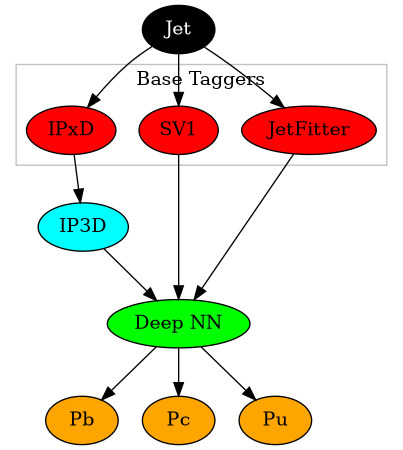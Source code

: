 digraph g {

graph [size = "3, 3"]
//label="Atlas Flavor Tagging Framework"
jet  [label="Jet", fontcolor=white, style=filled, fillcolor=black];

subgraph cluster_0{
rank=same
label="Base Taggers"
color=gray
iptag      [label="IPxD"     , style=filled, fillcolor=red]
svtag      [label="SV1"       , style=filled, fillcolor=red]
jetfitter  [label="JetFitter" , style=filled, fillcolor=red]
}
jet -> iptag
jet -> svtag
jet -> jetfitter

//subgraph {rank=same
ip3d    [ label="IP3D"   , style=filled, fillcolor = cyan]
sometag [ label="Deep NN"   , style=filled, fillcolor = green]
iptag -> ip3d
ip3d -> sometag
svtag -> sometag
jetfitter -> sometag

pb [label="Pb", style=filled, fillcolor=orange]
pc [label="Pc", style=filled, fillcolor=orange]
pu [label="Pu", style=filled, fillcolor=orange]

sometag -> pb
sometag -> pc
sometag -> pu


}